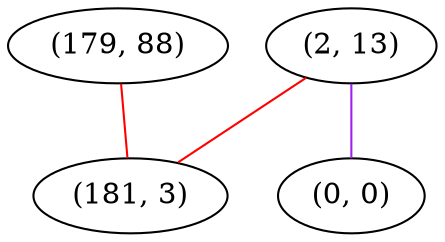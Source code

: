 graph "" {
"(179, 88)";
"(2, 13)";
"(0, 0)";
"(181, 3)";
"(179, 88)" -- "(181, 3)"  [color=red, key=0, weight=1];
"(2, 13)" -- "(0, 0)"  [color=purple, key=0, weight=4];
"(2, 13)" -- "(181, 3)"  [color=red, key=0, weight=1];
}
